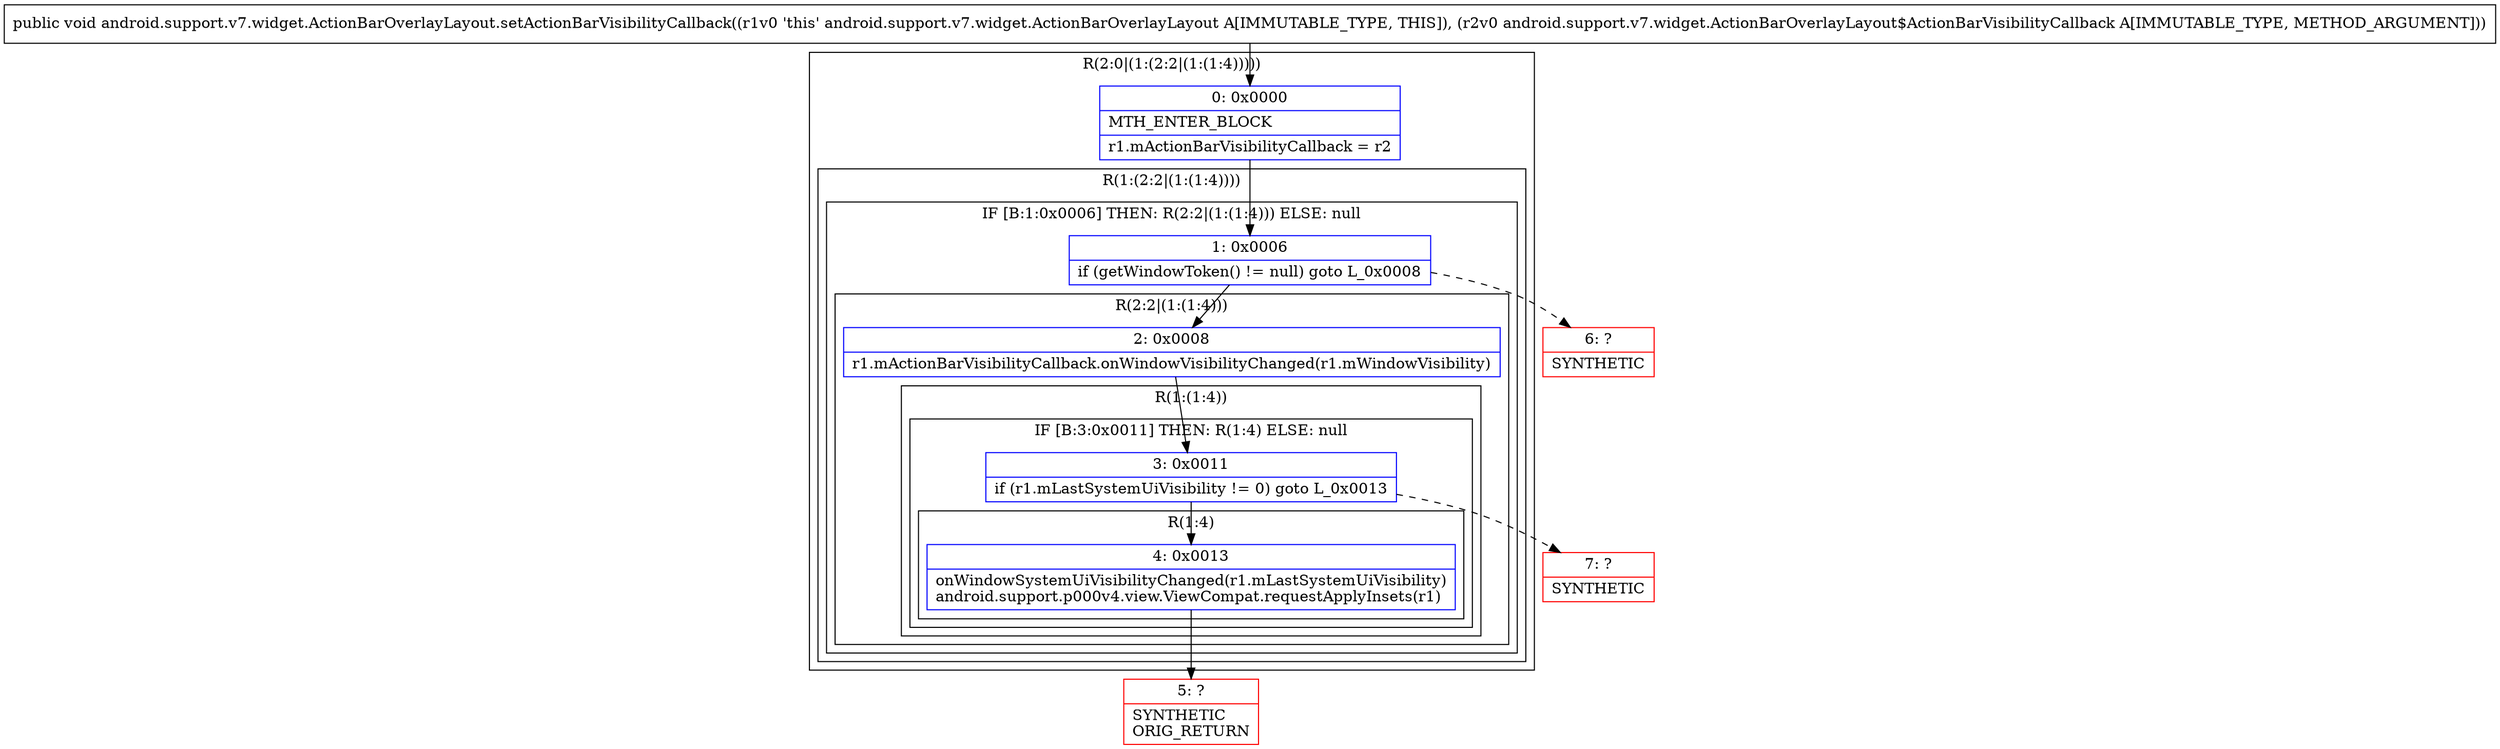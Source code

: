 digraph "CFG forandroid.support.v7.widget.ActionBarOverlayLayout.setActionBarVisibilityCallback(Landroid\/support\/v7\/widget\/ActionBarOverlayLayout$ActionBarVisibilityCallback;)V" {
subgraph cluster_Region_1644460232 {
label = "R(2:0|(1:(2:2|(1:(1:4)))))";
node [shape=record,color=blue];
Node_0 [shape=record,label="{0\:\ 0x0000|MTH_ENTER_BLOCK\l|r1.mActionBarVisibilityCallback = r2\l}"];
subgraph cluster_Region_874858022 {
label = "R(1:(2:2|(1:(1:4))))";
node [shape=record,color=blue];
subgraph cluster_IfRegion_26634189 {
label = "IF [B:1:0x0006] THEN: R(2:2|(1:(1:4))) ELSE: null";
node [shape=record,color=blue];
Node_1 [shape=record,label="{1\:\ 0x0006|if (getWindowToken() != null) goto L_0x0008\l}"];
subgraph cluster_Region_377180163 {
label = "R(2:2|(1:(1:4)))";
node [shape=record,color=blue];
Node_2 [shape=record,label="{2\:\ 0x0008|r1.mActionBarVisibilityCallback.onWindowVisibilityChanged(r1.mWindowVisibility)\l}"];
subgraph cluster_Region_1467525180 {
label = "R(1:(1:4))";
node [shape=record,color=blue];
subgraph cluster_IfRegion_1240649859 {
label = "IF [B:3:0x0011] THEN: R(1:4) ELSE: null";
node [shape=record,color=blue];
Node_3 [shape=record,label="{3\:\ 0x0011|if (r1.mLastSystemUiVisibility != 0) goto L_0x0013\l}"];
subgraph cluster_Region_2078834303 {
label = "R(1:4)";
node [shape=record,color=blue];
Node_4 [shape=record,label="{4\:\ 0x0013|onWindowSystemUiVisibilityChanged(r1.mLastSystemUiVisibility)\landroid.support.p000v4.view.ViewCompat.requestApplyInsets(r1)\l}"];
}
}
}
}
}
}
}
Node_5 [shape=record,color=red,label="{5\:\ ?|SYNTHETIC\lORIG_RETURN\l}"];
Node_6 [shape=record,color=red,label="{6\:\ ?|SYNTHETIC\l}"];
Node_7 [shape=record,color=red,label="{7\:\ ?|SYNTHETIC\l}"];
MethodNode[shape=record,label="{public void android.support.v7.widget.ActionBarOverlayLayout.setActionBarVisibilityCallback((r1v0 'this' android.support.v7.widget.ActionBarOverlayLayout A[IMMUTABLE_TYPE, THIS]), (r2v0 android.support.v7.widget.ActionBarOverlayLayout$ActionBarVisibilityCallback A[IMMUTABLE_TYPE, METHOD_ARGUMENT])) }"];
MethodNode -> Node_0;
Node_0 -> Node_1;
Node_1 -> Node_2;
Node_1 -> Node_6[style=dashed];
Node_2 -> Node_3;
Node_3 -> Node_4;
Node_3 -> Node_7[style=dashed];
Node_4 -> Node_5;
}

